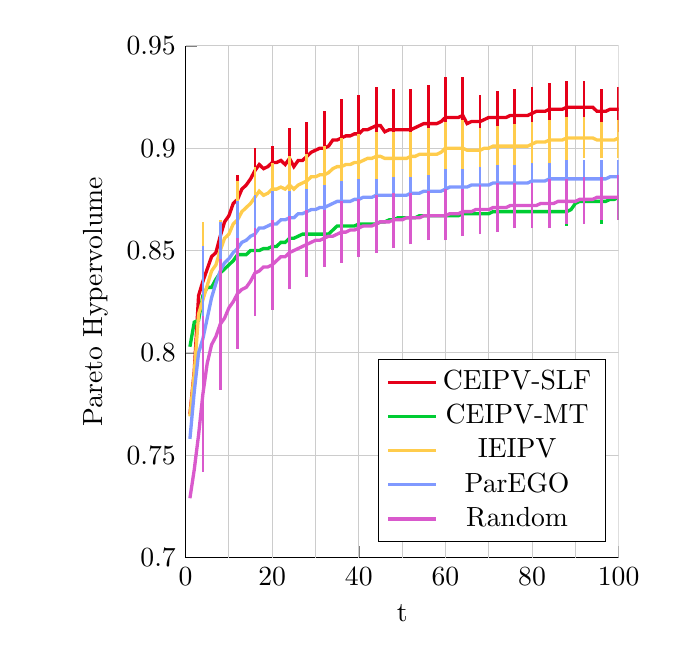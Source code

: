 % This file was created by matlab2tikz v0.3.0.
% Copyright (c) 2008--2012, Nico Schlömer <nico.schloemer@gmail.com>
% All rights reserved.
% 
% The latest updates can be retrieved from
%   http://www.mathworks.com/matlabcentral/fileexchange/22022-matlab2tikz
% where you can also make suggestions and rate matlab2tikz.
% 
% 
% 

% defining custom colors
\definecolor{mycolor1}{rgb}{0.9,0,0.1}
\definecolor{mycolor2}{rgb}{0,0.8,0.2}
\definecolor{mycolor3}{rgb}{1,0.8,0.3}
\definecolor{mycolor4}{rgb}{0.5,0.6,1}
\definecolor{mycolor5}{rgb}{0.85,0.35,0.8}

\begin{tikzpicture}

\begin{axis}[%
width=55mm,
height=65mm,
scale only axis,
xmin=0, xmax=100,
xlabel={t},
ymin=0.7, ymax=0.95,
ylabel={Pareto Hypervolume},
axis lines*=left,
legend style={at={(0.97,0.03)},anchor=south east,draw=black,fill=white,align=left},
unbounded coords=jump]
\addplot [
color=white!80!black,
solid,
forget plot
]
coordinates{
 (10,0.7)(10,0.95) 
};
\addplot [
color=white!80!black,
solid,
forget plot
]
coordinates{
 (20,0.7)(20,0.95) 
};
\addplot [
color=white!80!black,
solid,
forget plot
]
coordinates{
 (30,0.7)(30,0.95) 
};
\addplot [
color=white!80!black,
solid,
forget plot
]
coordinates{
 (40,0.7)(40,0.95) 
};
\addplot [
color=white!80!black,
solid,
forget plot
]
coordinates{
 (50,0.7)(50,0.95) 
};
\addplot [
color=white!80!black,
solid,
forget plot
]
coordinates{
 (60,0.7)(60,0.95) 
};
\addplot [
color=white!80!black,
solid,
forget plot
]
coordinates{
 (70,0.7)(70,0.95) 
};
\addplot [
color=white!80!black,
solid,
forget plot
]
coordinates{
 (80,0.7)(80,0.95) 
};
\addplot [
color=white!80!black,
solid,
forget plot
]
coordinates{
 (90,0.7)(90,0.95) 
};
\addplot [
color=white!80!black,
solid,
forget plot
]
coordinates{
 (100,0.7)(100,0.95) 
};
\addplot [
color=white!80!black,
solid,
forget plot
]
coordinates{
 (0,0.75)(100,0.75) 
};
\addplot [
color=white!80!black,
solid,
forget plot
]
coordinates{
 (0,0.8)(100,0.8) 
};
\addplot [
color=white!80!black,
solid,
forget plot
]
coordinates{
 (0,0.85)(100,0.85) 
};
\addplot [
color=white!80!black,
solid,
forget plot
]
coordinates{
 (0,0.9)(100,0.9) 
};
\addplot [
color=white!80!black,
solid,
forget plot
]
coordinates{
 (0,0.95)(100,0.95) 
};
\addplot [
color=mycolor1,
solid,
line width=1.2pt
]
coordinates{
 (1,0.77)(2,0.791)(3,0.828)(4,0.835)(5,0.841)(6,0.847)(7,0.849)(8,0.857)(9,0.864)(10,0.867)(11,0.873)(12,0.875)(13,0.88)(14,0.882)(15,0.885)(16,0.889)(17,0.892)(18,0.89)(19,0.891)(20,0.893)(21,0.893)(22,0.894)(23,0.892)(24,0.895)(25,0.891)(26,0.894)(27,0.894)(28,0.896)(29,0.898)(30,0.899)(31,0.9)(32,0.9)(33,0.901)(34,0.904)(35,0.904)(36,0.905)(37,0.906)(38,0.906)(39,0.907)(40,0.907)(41,0.909)(42,0.909)(43,0.91)(44,0.911)(45,0.911)(46,0.908)(47,0.909)(48,0.909)(49,0.909)(50,0.909)(51,0.909)(52,0.909)(53,0.91)(54,0.911)(55,0.912)(56,0.912)(57,0.912)(58,0.912)(59,0.913)(60,0.915)(61,0.915)(62,0.915)(63,0.915)(64,0.916)(65,0.912)(66,0.913)(67,0.913)(68,0.913)(69,0.914)(70,0.915)(71,0.915)(72,0.915)(73,0.915)(74,0.915)(75,0.916)(76,0.916)(77,0.916)(78,0.916)(79,0.916)(80,0.917)(81,0.918)(82,0.918)(83,0.918)(84,0.919)(85,0.919)(86,0.919)(87,0.919)(88,0.92)(89,0.92)(90,0.92)(91,0.92)(92,0.92)(93,0.92)(94,0.92)(95,0.918)(96,0.918)(97,0.918)(98,0.919)(99,0.919)(100,0.919) 
};
\addlegendentry{CEIPV-SLF};

\addplot [
color=mycolor1,
solid,
line width=1.0pt,
forget plot
]
coordinates{
 (4,0.808)(4,0.862) 
};
\addplot [
color=mycolor1,
solid,
line width=1.0pt,
forget plot
]
coordinates{
 (8,0.854)(8,0.859) 
};
\addplot [
color=mycolor1,
solid,
line width=1.0pt,
forget plot
]
coordinates{
 (12,0.863)(12,0.887) 
};
\addplot [
color=mycolor1,
solid,
line width=1.0pt,
forget plot
]
coordinates{
 (16,0.878)(16,0.9) 
};
\addplot [
color=mycolor1,
solid,
line width=1.0pt,
forget plot
]
coordinates{
 (20,0.885)(20,0.901) 
};
\addplot [
color=mycolor1,
solid,
line width=1.0pt,
forget plot
]
coordinates{
 (24,0.879)(24,0.91) 
};
\addplot [
color=mycolor1,
solid,
line width=1.0pt,
forget plot
]
coordinates{
 (28,0.878)(28,0.913) 
};
\addplot [
color=mycolor1,
solid,
line width=1.0pt,
forget plot
]
coordinates{
 (32,0.883)(32,0.918) 
};
\addplot [
color=mycolor1,
solid,
line width=1.0pt,
forget plot
]
coordinates{
 (36,0.886)(36,0.924) 
};
\addplot [
color=mycolor1,
solid,
line width=1.0pt,
forget plot
]
coordinates{
 (40,0.888)(40,0.926) 
};
\addplot [
color=mycolor1,
solid,
line width=1.0pt,
forget plot
]
coordinates{
 (44,0.892)(44,0.93) 
};
\addplot [
color=mycolor1,
solid,
line width=1.0pt,
forget plot
]
coordinates{
 (48,0.889)(48,0.929) 
};
\addplot [
color=mycolor1,
solid,
line width=1.0pt,
forget plot
]
coordinates{
 (52,0.89)(52,0.929) 
};
\addplot [
color=mycolor1,
solid,
line width=1.0pt,
forget plot
]
coordinates{
 (56,0.892)(56,0.931) 
};
\addplot [
color=mycolor1,
solid,
line width=1.0pt,
forget plot
]
coordinates{
 (60,0.895)(60,0.935) 
};
\addplot [
color=mycolor1,
solid,
line width=1.0pt,
forget plot
]
coordinates{
 (64,0.896)(64,0.935) 
};
\addplot [
color=mycolor1,
solid,
line width=1.0pt,
forget plot
]
coordinates{
 (68,0.9)(68,0.926) 
};
\addplot [
color=mycolor1,
solid,
line width=1.0pt,
forget plot
]
coordinates{
 (72,0.902)(72,0.928) 
};
\addplot [
color=mycolor1,
solid,
line width=1.0pt,
forget plot
]
coordinates{
 (76,0.903)(76,0.929) 
};
\addplot [
color=mycolor1,
solid,
line width=1.0pt,
forget plot
]
coordinates{
 (80,0.904)(80,0.93) 
};
\addplot [
color=mycolor1,
solid,
line width=1.0pt,
forget plot
]
coordinates{
 (84,0.906)(84,0.932) 
};
\addplot [
color=mycolor1,
solid,
line width=1.0pt,
forget plot
]
coordinates{
 (88,0.907)(88,0.933) 
};
\addplot [
color=mycolor1,
solid,
line width=1.0pt,
forget plot
]
coordinates{
 (92,0.906)(92,0.933) 
};
\addplot [
color=mycolor1,
solid,
line width=1.0pt,
forget plot
]
coordinates{
 (96,0.907)(96,0.929) 
};
\addplot [
color=mycolor1,
solid,
line width=1.0pt,
forget plot
]
coordinates{
 (100,0.908)(100,0.93) 
};
\addplot [
color=mycolor2,
solid,
line width=1.2pt
]
coordinates{
 (1,0.803)(2,0.815)(3,0.816)(4,0.828)(5,0.832)(6,0.832)(7,0.836)(8,0.839)(9,0.841)(10,0.843)(11,0.845)(12,0.848)(13,0.848)(14,0.848)(15,0.85)(16,0.85)(17,0.85)(18,0.851)(19,0.851)(20,0.852)(21,0.852)(22,0.854)(23,0.854)(24,0.856)(25,0.856)(26,0.857)(27,0.858)(28,0.858)(29,0.858)(30,0.858)(31,0.858)(32,0.858)(33,0.858)(34,0.86)(35,0.862)(36,0.862)(37,0.862)(38,0.862)(39,0.862)(40,0.863)(41,0.863)(42,0.863)(43,0.863)(44,0.863)(45,0.864)(46,0.864)(47,0.865)(48,0.865)(49,0.866)(50,0.866)(51,0.866)(52,0.866)(53,0.866)(54,0.867)(55,0.867)(56,0.867)(57,0.867)(58,0.867)(59,0.867)(60,0.867)(61,0.867)(62,0.867)(63,0.867)(64,0.868)(65,0.868)(66,0.868)(67,0.868)(68,0.868)(69,0.868)(70,0.868)(71,0.869)(72,0.869)(73,0.869)(74,0.869)(75,0.869)(76,0.869)(77,0.869)(78,0.869)(79,0.869)(80,0.869)(81,0.869)(82,0.869)(83,0.869)(84,0.869)(85,0.869)(86,0.869)(87,0.869)(88,0.869)(89,0.87)(90,0.873)(91,0.874)(92,0.874)(93,0.874)(94,0.874)(95,0.874)(96,0.874)(97,0.874)(98,0.875)(99,0.875)(100,0.876) 
};
\addlegendentry{CEIPV-MT};

\addplot [
color=mycolor2,
solid,
line width=1.0pt,
forget plot
]
coordinates{
 (4,0.81)(4,0.847) 
};
\addplot [
color=mycolor2,
solid,
line width=1.0pt,
forget plot
]
coordinates{
 (8,0.826)(8,0.851) 
};
\addplot [
color=mycolor2,
solid,
line width=1.0pt,
forget plot
]
coordinates{
 (12,0.835)(12,0.861) 
};
\addplot [
color=mycolor2,
solid,
line width=1.0pt,
forget plot
]
coordinates{
 (16,0.836)(16,0.865) 
};
\addplot [
color=mycolor2,
solid,
line width=1.0pt,
forget plot
]
coordinates{
 (20,0.838)(20,0.866) 
};
\addplot [
color=mycolor2,
solid,
line width=1.0pt,
forget plot
]
coordinates{
 (24,0.841)(24,0.87) 
};
\addplot [
color=mycolor2,
solid,
line width=1.0pt,
forget plot
]
coordinates{
 (28,0.844)(28,0.872) 
};
\addplot [
color=mycolor2,
solid,
line width=1.0pt,
forget plot
]
coordinates{
 (32,0.844)(32,0.872) 
};
\addplot [
color=mycolor2,
solid,
line width=1.0pt,
forget plot
]
coordinates{
 (36,0.851)(36,0.873) 
};
\addplot [
color=mycolor2,
solid,
line width=1.0pt,
forget plot
]
coordinates{
 (40,0.853)(40,0.873) 
};
\addplot [
color=mycolor2,
solid,
line width=1.0pt,
forget plot
]
coordinates{
 (44,0.853)(44,0.873) 
};
\addplot [
color=mycolor2,
solid,
line width=1.0pt,
forget plot
]
coordinates{
 (48,0.856)(48,0.875) 
};
\addplot [
color=mycolor2,
solid,
line width=1.0pt,
forget plot
]
coordinates{
 (52,0.857)(52,0.875) 
};
\addplot [
color=mycolor2,
solid,
line width=1.0pt,
forget plot
]
coordinates{
 (56,0.859)(56,0.875) 
};
\addplot [
color=mycolor2,
solid,
line width=1.0pt,
forget plot
]
coordinates{
 (60,0.859)(60,0.875) 
};
\addplot [
color=mycolor2,
solid,
line width=1.0pt,
forget plot
]
coordinates{
 (64,0.859)(64,0.876) 
};
\addplot [
color=mycolor2,
solid,
line width=1.0pt,
forget plot
]
coordinates{
 (68,0.86)(68,0.876) 
};
\addplot [
color=mycolor2,
solid,
line width=1.0pt,
forget plot
]
coordinates{
 (72,0.86)(72,0.877) 
};
\addplot [
color=mycolor2,
solid,
line width=1.0pt,
forget plot
]
coordinates{
 (76,0.861)(76,0.877) 
};
\addplot [
color=mycolor2,
solid,
line width=1.0pt,
forget plot
]
coordinates{
 (80,0.861)(80,0.877) 
};
\addplot [
color=mycolor2,
solid,
line width=1.0pt,
forget plot
]
coordinates{
 (84,0.861)(84,0.877) 
};
\addplot [
color=mycolor2,
solid,
line width=1.0pt,
forget plot
]
coordinates{
 (88,0.862)(88,0.877) 
};
\addplot [
color=mycolor2,
solid,
line width=1.0pt,
forget plot
]
coordinates{
 (92,0.863)(92,0.886) 
};
\addplot [
color=mycolor2,
solid,
line width=1.0pt,
forget plot
]
coordinates{
 (96,0.863)(96,0.886) 
};
\addplot [
color=mycolor2,
solid,
line width=1.0pt,
forget plot
]
coordinates{
 (100,0.865)(100,0.887) 
};
\addplot [
color=mycolor3,
solid,
line width=1.2pt
]
coordinates{
 (1,0.769)(2,0.79)(3,0.819)(4,0.826)(5,0.833)(6,0.84)(7,0.843)(8,0.85)(9,0.856)(10,0.858)(11,0.863)(12,0.865)(13,0.869)(14,0.871)(15,0.873)(16,0.876)(17,0.879)(18,0.877)(19,0.878)(20,0.88)(21,0.88)(22,0.881)(23,0.88)(24,0.882)(25,0.88)(26,0.882)(27,0.883)(28,0.884)(29,0.886)(30,0.886)(31,0.887)(32,0.887)(33,0.888)(34,0.89)(35,0.891)(36,0.891)(37,0.892)(38,0.892)(39,0.893)(40,0.893)(41,0.894)(42,0.895)(43,0.895)(44,0.896)(45,0.896)(46,0.895)(47,0.895)(48,0.895)(49,0.895)(50,0.895)(51,0.895)(52,0.896)(53,0.896)(54,0.897)(55,0.897)(56,0.897)(57,0.897)(58,0.897)(59,0.898)(60,0.9)(61,0.9)(62,0.9)(63,0.9)(64,0.9)(65,0.899)(66,0.899)(67,0.899)(68,0.899)(69,0.9)(70,0.9)(71,0.901)(72,0.901)(73,0.901)(74,0.901)(75,0.901)(76,0.901)(77,0.901)(78,0.901)(79,0.901)(80,0.902)(81,0.903)(82,0.903)(83,0.903)(84,0.904)(85,0.904)(86,0.904)(87,0.904)(88,0.905)(89,0.905)(90,0.905)(91,0.905)(92,0.905)(93,0.905)(94,0.905)(95,0.904)(96,0.904)(97,0.904)(98,0.904)(99,0.904)(100,0.905) 
};
\addlegendentry{IEIPV};

\addplot [
color=mycolor3,
solid,
line width=1.0pt,
forget plot
]
coordinates{
 (4,0.788)(4,0.864) 
};
\addplot [
color=mycolor3,
solid,
line width=1.0pt,
forget plot
]
coordinates{
 (8,0.834)(8,0.865) 
};
\addplot [
color=mycolor3,
solid,
line width=1.0pt,
forget plot
]
coordinates{
 (12,0.847)(12,0.884) 
};
\addplot [
color=mycolor3,
solid,
line width=1.0pt,
forget plot
]
coordinates{
 (16,0.86)(16,0.891) 
};
\addplot [
color=mycolor3,
solid,
line width=1.0pt,
forget plot
]
coordinates{
 (20,0.867)(20,0.893) 
};
\addplot [
color=mycolor3,
solid,
line width=1.0pt,
forget plot
]
coordinates{
 (24,0.868)(24,0.896) 
};
\addplot [
color=mycolor3,
solid,
line width=1.0pt,
forget plot
]
coordinates{
 (28,0.87)(28,0.897) 
};
\addplot [
color=mycolor3,
solid,
line width=1.0pt,
forget plot
]
coordinates{
 (32,0.874)(32,0.901) 
};
\addplot [
color=mycolor3,
solid,
line width=1.0pt,
forget plot
]
coordinates{
 (36,0.878)(36,0.905) 
};
\addplot [
color=mycolor3,
solid,
line width=1.0pt,
forget plot
]
coordinates{
 (40,0.88)(40,0.907) 
};
\addplot [
color=mycolor3,
solid,
line width=1.0pt,
forget plot
]
coordinates{
 (44,0.883)(44,0.908) 
};
\addplot [
color=mycolor3,
solid,
line width=1.0pt,
forget plot
]
coordinates{
 (48,0.882)(48,0.908) 
};
\addplot [
color=mycolor3,
solid,
line width=1.0pt,
forget plot
]
coordinates{
 (52,0.883)(52,0.908) 
};
\addplot [
color=mycolor3,
solid,
line width=1.0pt,
forget plot
]
coordinates{
 (56,0.884)(56,0.91) 
};
\addplot [
color=mycolor3,
solid,
line width=1.0pt,
forget plot
]
coordinates{
 (60,0.886)(60,0.913) 
};
\addplot [
color=mycolor3,
solid,
line width=1.0pt,
forget plot
]
coordinates{
 (64,0.887)(64,0.914) 
};
\addplot [
color=mycolor3,
solid,
line width=1.0pt,
forget plot
]
coordinates{
 (68,0.888)(68,0.91) 
};
\addplot [
color=mycolor3,
solid,
line width=1.0pt,
forget plot
]
coordinates{
 (72,0.89)(72,0.911) 
};
\addplot [
color=mycolor3,
solid,
line width=1.0pt,
forget plot
]
coordinates{
 (76,0.891)(76,0.912) 
};
\addplot [
color=mycolor3,
solid,
line width=1.0pt,
forget plot
]
coordinates{
 (80,0.892)(80,0.913) 
};
\addplot [
color=mycolor3,
solid,
line width=1.0pt,
forget plot
]
coordinates{
 (84,0.893)(84,0.914) 
};
\addplot [
color=mycolor3,
solid,
line width=1.0pt,
forget plot
]
coordinates{
 (88,0.894)(88,0.915) 
};
\addplot [
color=mycolor3,
solid,
line width=1.0pt,
forget plot
]
coordinates{
 (92,0.895)(92,0.915) 
};
\addplot [
color=mycolor3,
solid,
line width=1.0pt,
forget plot
]
coordinates{
 (96,0.895)(96,0.913) 
};
\addplot [
color=mycolor3,
solid,
line width=1.0pt,
forget plot
]
coordinates{
 (100,0.895)(100,0.914) 
};
\addplot [
color=mycolor4,
solid,
line width=1.2pt
]
coordinates{
 (1,0.758)(2,0.781)(3,0.8)(4,0.807)(5,0.817)(6,0.827)(7,0.834)(8,0.84)(9,0.844)(10,0.846)(11,0.849)(12,0.851)(13,0.854)(14,0.855)(15,0.857)(16,0.858)(17,0.861)(18,0.861)(19,0.862)(20,0.863)(21,0.863)(22,0.865)(23,0.865)(24,0.866)(25,0.866)(26,0.868)(27,0.868)(28,0.869)(29,0.87)(30,0.87)(31,0.871)(32,0.871)(33,0.872)(34,0.873)(35,0.874)(36,0.874)(37,0.874)(38,0.874)(39,0.875)(40,0.875)(41,0.876)(42,0.876)(43,0.876)(44,0.877)(45,0.877)(46,0.877)(47,0.877)(48,0.877)(49,0.877)(50,0.877)(51,0.877)(52,0.878)(53,0.878)(54,0.878)(55,0.879)(56,0.879)(57,0.879)(58,0.879)(59,0.879)(60,0.88)(61,0.881)(62,0.881)(63,0.881)(64,0.881)(65,0.881)(66,0.882)(67,0.882)(68,0.882)(69,0.882)(70,0.882)(71,0.883)(72,0.883)(73,0.883)(74,0.883)(75,0.883)(76,0.883)(77,0.883)(78,0.883)(79,0.883)(80,0.884)(81,0.884)(82,0.884)(83,0.884)(84,0.885)(85,0.885)(86,0.885)(87,0.885)(88,0.885)(89,0.885)(90,0.885)(91,0.885)(92,0.885)(93,0.885)(94,0.885)(95,0.885)(96,0.885)(97,0.885)(98,0.886)(99,0.886)(100,0.886) 
};
\addlegendentry{ParEGO};

\addplot [
color=mycolor4,
solid,
line width=1.0pt,
forget plot
]
coordinates{
 (4,0.762)(4,0.852) 
};
\addplot [
color=mycolor4,
solid,
line width=1.0pt,
forget plot
]
coordinates{
 (8,0.815)(8,0.864) 
};
\addplot [
color=mycolor4,
solid,
line width=1.0pt,
forget plot
]
coordinates{
 (12,0.828)(12,0.874) 
};
\addplot [
color=mycolor4,
solid,
line width=1.0pt,
forget plot
]
coordinates{
 (16,0.84)(16,0.877) 
};
\addplot [
color=mycolor4,
solid,
line width=1.0pt,
forget plot
]
coordinates{
 (20,0.847)(20,0.879) 
};
\addplot [
color=mycolor4,
solid,
line width=1.0pt,
forget plot
]
coordinates{
 (24,0.853)(24,0.879) 
};
\addplot [
color=mycolor4,
solid,
line width=1.0pt,
forget plot
]
coordinates{
 (28,0.858)(28,0.88) 
};
\addplot [
color=mycolor4,
solid,
line width=1.0pt,
forget plot
]
coordinates{
 (32,0.86)(32,0.882) 
};
\addplot [
color=mycolor4,
solid,
line width=1.0pt,
forget plot
]
coordinates{
 (36,0.864)(36,0.884) 
};
\addplot [
color=mycolor4,
solid,
line width=1.0pt,
forget plot
]
coordinates{
 (40,0.865)(40,0.885) 
};
\addplot [
color=mycolor4,
solid,
line width=1.0pt,
forget plot
]
coordinates{
 (44,0.868)(44,0.885) 
};
\addplot [
color=mycolor4,
solid,
line width=1.0pt,
forget plot
]
coordinates{
 (48,0.869)(48,0.886) 
};
\addplot [
color=mycolor4,
solid,
line width=1.0pt,
forget plot
]
coordinates{
 (52,0.869)(52,0.886) 
};
\addplot [
color=mycolor4,
solid,
line width=1.0pt,
forget plot
]
coordinates{
 (56,0.87)(56,0.887) 
};
\addplot [
color=mycolor4,
solid,
line width=1.0pt,
forget plot
]
coordinates{
 (60,0.871)(60,0.89) 
};
\addplot [
color=mycolor4,
solid,
line width=1.0pt,
forget plot
]
coordinates{
 (64,0.872)(64,0.89) 
};
\addplot [
color=mycolor4,
solid,
line width=1.0pt,
forget plot
]
coordinates{
 (68,0.873)(68,0.891) 
};
\addplot [
color=mycolor4,
solid,
line width=1.0pt,
forget plot
]
coordinates{
 (72,0.873)(72,0.892) 
};
\addplot [
color=mycolor4,
solid,
line width=1.0pt,
forget plot
]
coordinates{
 (76,0.874)(76,0.892) 
};
\addplot [
color=mycolor4,
solid,
line width=1.0pt,
forget plot
]
coordinates{
 (80,0.874)(80,0.893) 
};
\addplot [
color=mycolor4,
solid,
line width=1.0pt,
forget plot
]
coordinates{
 (84,0.876)(84,0.893) 
};
\addplot [
color=mycolor4,
solid,
line width=1.0pt,
forget plot
]
coordinates{
 (88,0.877)(88,0.894) 
};
\addplot [
color=mycolor4,
solid,
line width=1.0pt,
forget plot
]
coordinates{
 (92,0.877)(92,0.894) 
};
\addplot [
color=mycolor4,
solid,
line width=1.0pt,
forget plot
]
coordinates{
 (96,0.877)(96,0.894) 
};
\addplot [
color=mycolor4,
solid,
line width=1.0pt,
forget plot
]
coordinates{
 (100,0.877)(100,0.894) 
};
\addplot [
color=mycolor5,
solid,
line width=1.2pt
]
coordinates{
 (1,0.729)(2,0.743)(3,0.76)(4,0.78)(5,0.795)(6,0.804)(7,0.808)(8,0.814)(9,0.817)(10,0.822)(11,0.825)(12,0.829)(13,0.831)(14,0.832)(15,0.835)(16,0.839)(17,0.84)(18,0.842)(19,0.842)(20,0.843)(21,0.845)(22,0.847)(23,0.847)(24,0.849)(25,0.85)(26,0.851)(27,0.852)(28,0.853)(29,0.854)(30,0.855)(31,0.855)(32,0.856)(33,0.857)(34,0.857)(35,0.858)(36,0.859)(37,0.859)(38,0.86)(39,0.86)(40,0.861)(41,0.862)(42,0.862)(43,0.862)(44,0.863)(45,0.864)(46,0.864)(47,0.864)(48,0.865)(49,0.865)(50,0.865)(51,0.866)(52,0.866)(53,0.866)(54,0.866)(55,0.867)(56,0.867)(57,0.867)(58,0.867)(59,0.867)(60,0.867)(61,0.868)(62,0.868)(63,0.868)(64,0.869)(65,0.869)(66,0.869)(67,0.87)(68,0.87)(69,0.87)(70,0.87)(71,0.871)(72,0.871)(73,0.871)(74,0.871)(75,0.872)(76,0.872)(77,0.872)(78,0.872)(79,0.872)(80,0.872)(81,0.872)(82,0.873)(83,0.873)(84,0.873)(85,0.873)(86,0.874)(87,0.874)(88,0.874)(89,0.874)(90,0.874)(91,0.875)(92,0.875)(93,0.875)(94,0.875)(95,0.876)(96,0.876)(97,0.876)(98,0.876)(99,0.876)(100,0.876) 
};
\addlegendentry{Random};

\addplot [
color=mycolor5,
solid,
line width=1.0pt,
forget plot
]
coordinates{
 (4,0.742)(4,0.818) 
};
\addplot [
color=mycolor5,
solid,
line width=1.0pt,
forget plot
]
coordinates{
 (8,0.782)(8,0.846) 
};
\addplot [
color=mycolor5,
solid,
line width=1.0pt,
forget plot
]
coordinates{
 (12,0.802)(12,0.856) 
};
\addplot [
color=mycolor5,
solid,
line width=1.0pt,
forget plot
]
coordinates{
 (16,0.818)(16,0.861) 
};
\addplot [
color=mycolor5,
solid,
line width=1.0pt,
forget plot
]
coordinates{
 (20,0.821)(20,0.865) 
};
\addplot [
color=mycolor5,
solid,
line width=1.0pt,
forget plot
]
coordinates{
 (24,0.831)(24,0.867) 
};
\addplot [
color=mycolor5,
solid,
line width=1.0pt,
forget plot
]
coordinates{
 (28,0.837)(28,0.87) 
};
\addplot [
color=mycolor5,
solid,
line width=1.0pt,
forget plot
]
coordinates{
 (32,0.842)(32,0.87) 
};
\addplot [
color=mycolor5,
solid,
line width=1.0pt,
forget plot
]
coordinates{
 (36,0.844)(36,0.874) 
};
\addplot [
color=mycolor5,
solid,
line width=1.0pt,
forget plot
]
coordinates{
 (40,0.847)(40,0.875) 
};
\addplot [
color=mycolor5,
solid,
line width=1.0pt,
forget plot
]
coordinates{
 (44,0.849)(44,0.877) 
};
\addplot [
color=mycolor5,
solid,
line width=1.0pt,
forget plot
]
coordinates{
 (48,0.851)(48,0.878) 
};
\addplot [
color=mycolor5,
solid,
line width=1.0pt,
forget plot
]
coordinates{
 (52,0.853)(52,0.878) 
};
\addplot [
color=mycolor5,
solid,
line width=1.0pt,
forget plot
]
coordinates{
 (56,0.855)(56,0.879) 
};
\addplot [
color=mycolor5,
solid,
line width=1.0pt,
forget plot
]
coordinates{
 (60,0.855)(60,0.88) 
};
\addplot [
color=mycolor5,
solid,
line width=1.0pt,
forget plot
]
coordinates{
 (64,0.857)(64,0.88) 
};
\addplot [
color=mycolor5,
solid,
line width=1.0pt,
forget plot
]
coordinates{
 (68,0.858)(68,0.882) 
};
\addplot [
color=mycolor5,
solid,
line width=1.0pt,
forget plot
]
coordinates{
 (72,0.859)(72,0.883) 
};
\addplot [
color=mycolor5,
solid,
line width=1.0pt,
forget plot
]
coordinates{
 (76,0.861)(76,0.883) 
};
\addplot [
color=mycolor5,
solid,
line width=1.0pt,
forget plot
]
coordinates{
 (80,0.861)(80,0.883) 
};
\addplot [
color=mycolor5,
solid,
line width=1.0pt,
forget plot
]
coordinates{
 (84,0.861)(84,0.885) 
};
\addplot [
color=mycolor5,
solid,
line width=1.0pt,
forget plot
]
coordinates{
 (88,0.863)(88,0.885) 
};
\addplot [
color=mycolor5,
solid,
line width=1.0pt,
forget plot
]
coordinates{
 (92,0.863)(92,0.886) 
};
\addplot [
color=mycolor5,
solid,
line width=1.0pt,
forget plot
]
coordinates{
 (96,0.865)(96,0.886) 
};
\addplot [
color=mycolor5,
solid,
line width=1.0pt,
forget plot
]
coordinates{
 (100,0.865)(100,0.887) 
};
\end{axis}
\end{tikzpicture}%